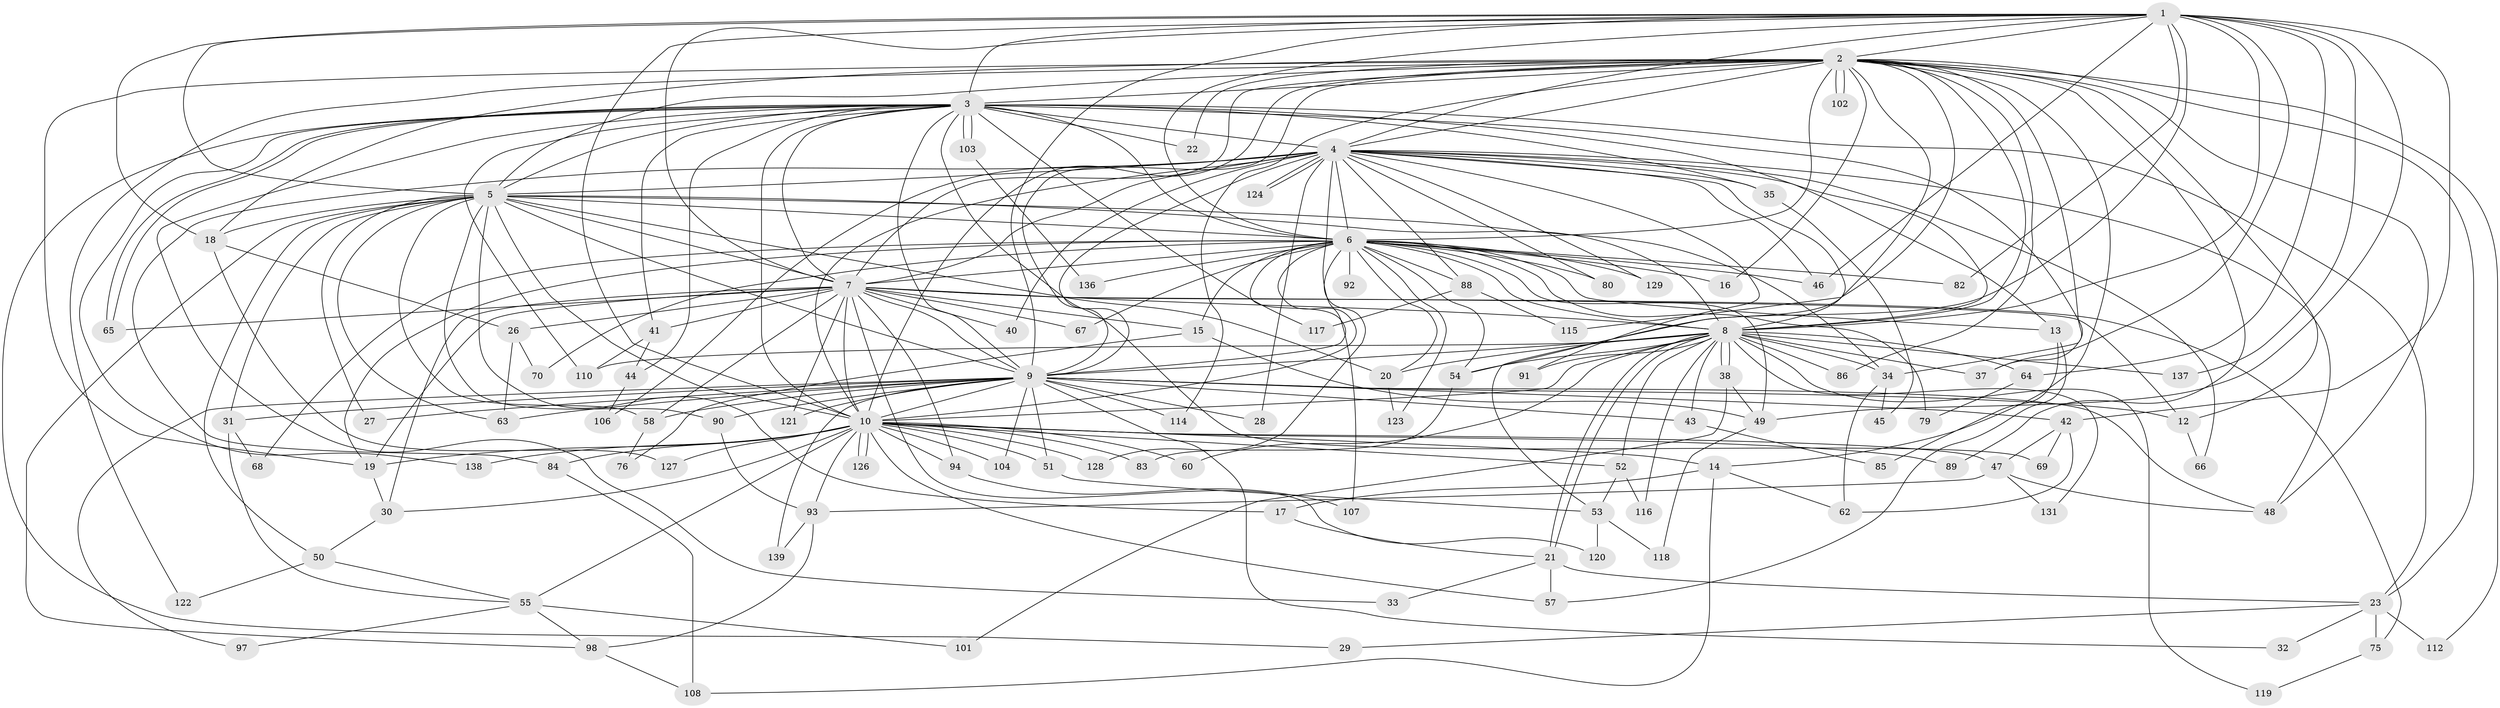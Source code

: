 // original degree distribution, {18: 0.0070921985815602835, 26: 0.02127659574468085, 27: 0.014184397163120567, 20: 0.0070921985815602835, 28: 0.014184397163120567, 23: 0.0070921985815602835, 5: 0.05673758865248227, 4: 0.16312056737588654, 2: 0.524822695035461, 3: 0.1702127659574468, 6: 0.0070921985815602835, 7: 0.0070921985815602835}
// Generated by graph-tools (version 1.1) at 2025/11/02/27/25 16:11:00]
// undirected, 109 vertices, 269 edges
graph export_dot {
graph [start="1"]
  node [color=gray90,style=filled];
  1 [super="+61"];
  2 [super="+81"];
  3 [super="+109"];
  4 [super="+134"];
  5 [super="+96"];
  6 [super="+11"];
  7 [super="+141"];
  8 [super="+25"];
  9 [super="+133"];
  10 [super="+39"];
  12 [super="+140"];
  13;
  14 [super="+24"];
  15;
  16;
  17;
  18 [super="+132"];
  19 [super="+74"];
  20 [super="+36"];
  21 [super="+59"];
  22;
  23 [super="+87"];
  26;
  27;
  28;
  29;
  30;
  31;
  32;
  33;
  34 [super="+56"];
  35;
  37 [super="+95"];
  38;
  40;
  41;
  42 [super="+113"];
  43;
  44;
  45;
  46 [super="+99"];
  47;
  48 [super="+73"];
  49 [super="+105"];
  50;
  51;
  52;
  53 [super="+77"];
  54 [super="+100"];
  55 [super="+71"];
  57 [super="+78"];
  58;
  60;
  62;
  63;
  64;
  65 [super="+72"];
  66;
  67;
  68;
  69;
  70;
  75;
  76;
  79;
  80;
  82;
  83;
  84;
  85;
  86;
  88;
  89;
  90;
  91;
  92;
  93 [super="+111"];
  94;
  97;
  98 [super="+130"];
  101;
  102;
  103;
  104;
  106;
  107;
  108 [super="+125"];
  110 [super="+135"];
  112;
  114;
  115;
  116;
  117;
  118;
  119;
  120;
  121;
  122;
  123;
  124;
  126;
  127;
  128;
  129;
  131;
  136;
  137;
  138;
  139;
  1 -- 2;
  1 -- 3;
  1 -- 4;
  1 -- 5;
  1 -- 6;
  1 -- 7;
  1 -- 8 [weight=2];
  1 -- 9;
  1 -- 10;
  1 -- 18;
  1 -- 37;
  1 -- 42;
  1 -- 54;
  1 -- 64;
  1 -- 82;
  1 -- 137;
  1 -- 49;
  1 -- 46;
  2 -- 3;
  2 -- 4;
  2 -- 5;
  2 -- 6;
  2 -- 7;
  2 -- 8;
  2 -- 9;
  2 -- 10;
  2 -- 14;
  2 -- 16;
  2 -- 19;
  2 -- 22;
  2 -- 34;
  2 -- 53;
  2 -- 86;
  2 -- 89;
  2 -- 102;
  2 -- 102;
  2 -- 112;
  2 -- 114;
  2 -- 115;
  2 -- 122;
  2 -- 48;
  2 -- 23;
  2 -- 18;
  2 -- 12;
  3 -- 4;
  3 -- 5;
  3 -- 6 [weight=2];
  3 -- 7;
  3 -- 8;
  3 -- 9;
  3 -- 10;
  3 -- 22;
  3 -- 23;
  3 -- 29;
  3 -- 33;
  3 -- 35 [weight=2];
  3 -- 37;
  3 -- 41;
  3 -- 44;
  3 -- 65;
  3 -- 65;
  3 -- 69;
  3 -- 103;
  3 -- 103;
  3 -- 117;
  3 -- 138;
  3 -- 110;
  4 -- 5;
  4 -- 6;
  4 -- 7;
  4 -- 8;
  4 -- 9;
  4 -- 10;
  4 -- 13;
  4 -- 28;
  4 -- 35;
  4 -- 40;
  4 -- 46;
  4 -- 66;
  4 -- 80;
  4 -- 84;
  4 -- 88;
  4 -- 91;
  4 -- 106;
  4 -- 107;
  4 -- 124;
  4 -- 124;
  4 -- 129;
  4 -- 48;
  5 -- 6;
  5 -- 7;
  5 -- 8;
  5 -- 9;
  5 -- 10;
  5 -- 17;
  5 -- 18;
  5 -- 27;
  5 -- 31;
  5 -- 34;
  5 -- 50;
  5 -- 58;
  5 -- 90;
  5 -- 20;
  5 -- 63;
  5 -- 98;
  6 -- 7;
  6 -- 8;
  6 -- 9;
  6 -- 10;
  6 -- 13;
  6 -- 15;
  6 -- 16;
  6 -- 19;
  6 -- 20;
  6 -- 46;
  6 -- 49;
  6 -- 54;
  6 -- 67;
  6 -- 68;
  6 -- 70;
  6 -- 79;
  6 -- 80;
  6 -- 92 [weight=2];
  6 -- 123;
  6 -- 128;
  6 -- 129;
  6 -- 136;
  6 -- 82;
  6 -- 88;
  7 -- 8;
  7 -- 9;
  7 -- 10;
  7 -- 12;
  7 -- 15;
  7 -- 26;
  7 -- 40;
  7 -- 41;
  7 -- 58;
  7 -- 67;
  7 -- 75;
  7 -- 94;
  7 -- 120;
  7 -- 121;
  7 -- 19;
  7 -- 30;
  7 -- 65;
  8 -- 9;
  8 -- 10;
  8 -- 20;
  8 -- 21;
  8 -- 21;
  8 -- 38;
  8 -- 38;
  8 -- 43;
  8 -- 52;
  8 -- 60;
  8 -- 86;
  8 -- 91;
  8 -- 110;
  8 -- 116;
  8 -- 119;
  8 -- 137;
  8 -- 54;
  8 -- 64;
  8 -- 131;
  8 -- 37;
  8 -- 34;
  9 -- 10;
  9 -- 12;
  9 -- 27;
  9 -- 28;
  9 -- 31;
  9 -- 32;
  9 -- 42;
  9 -- 43;
  9 -- 48;
  9 -- 51;
  9 -- 63;
  9 -- 90;
  9 -- 97;
  9 -- 104;
  9 -- 114;
  9 -- 121;
  9 -- 139;
  9 -- 58;
  10 -- 14 [weight=2];
  10 -- 30;
  10 -- 47;
  10 -- 51;
  10 -- 52;
  10 -- 60;
  10 -- 83;
  10 -- 84;
  10 -- 89;
  10 -- 94;
  10 -- 104;
  10 -- 126;
  10 -- 126;
  10 -- 127;
  10 -- 128;
  10 -- 138;
  10 -- 57;
  10 -- 19;
  10 -- 93;
  10 -- 55;
  12 -- 66;
  13 -- 57;
  13 -- 85;
  14 -- 17;
  14 -- 108;
  14 -- 62;
  15 -- 76;
  15 -- 49;
  17 -- 21;
  18 -- 26;
  18 -- 127;
  19 -- 30;
  20 -- 123;
  21 -- 23;
  21 -- 33;
  21 -- 57;
  23 -- 29;
  23 -- 32;
  23 -- 75;
  23 -- 112;
  26 -- 63;
  26 -- 70;
  30 -- 50;
  31 -- 55;
  31 -- 68;
  34 -- 45;
  34 -- 62;
  35 -- 45;
  38 -- 49;
  38 -- 101;
  41 -- 44;
  41 -- 110;
  42 -- 47;
  42 -- 69;
  42 -- 62;
  43 -- 85;
  44 -- 106;
  47 -- 48;
  47 -- 93;
  47 -- 131;
  49 -- 118;
  50 -- 55;
  50 -- 122;
  51 -- 53;
  52 -- 116;
  52 -- 53;
  53 -- 120;
  53 -- 118;
  54 -- 83;
  55 -- 98;
  55 -- 97;
  55 -- 101;
  58 -- 76;
  64 -- 79;
  75 -- 119;
  84 -- 108;
  88 -- 115;
  88 -- 117;
  90 -- 93;
  93 -- 98;
  93 -- 139;
  94 -- 107;
  98 -- 108;
  103 -- 136;
}
